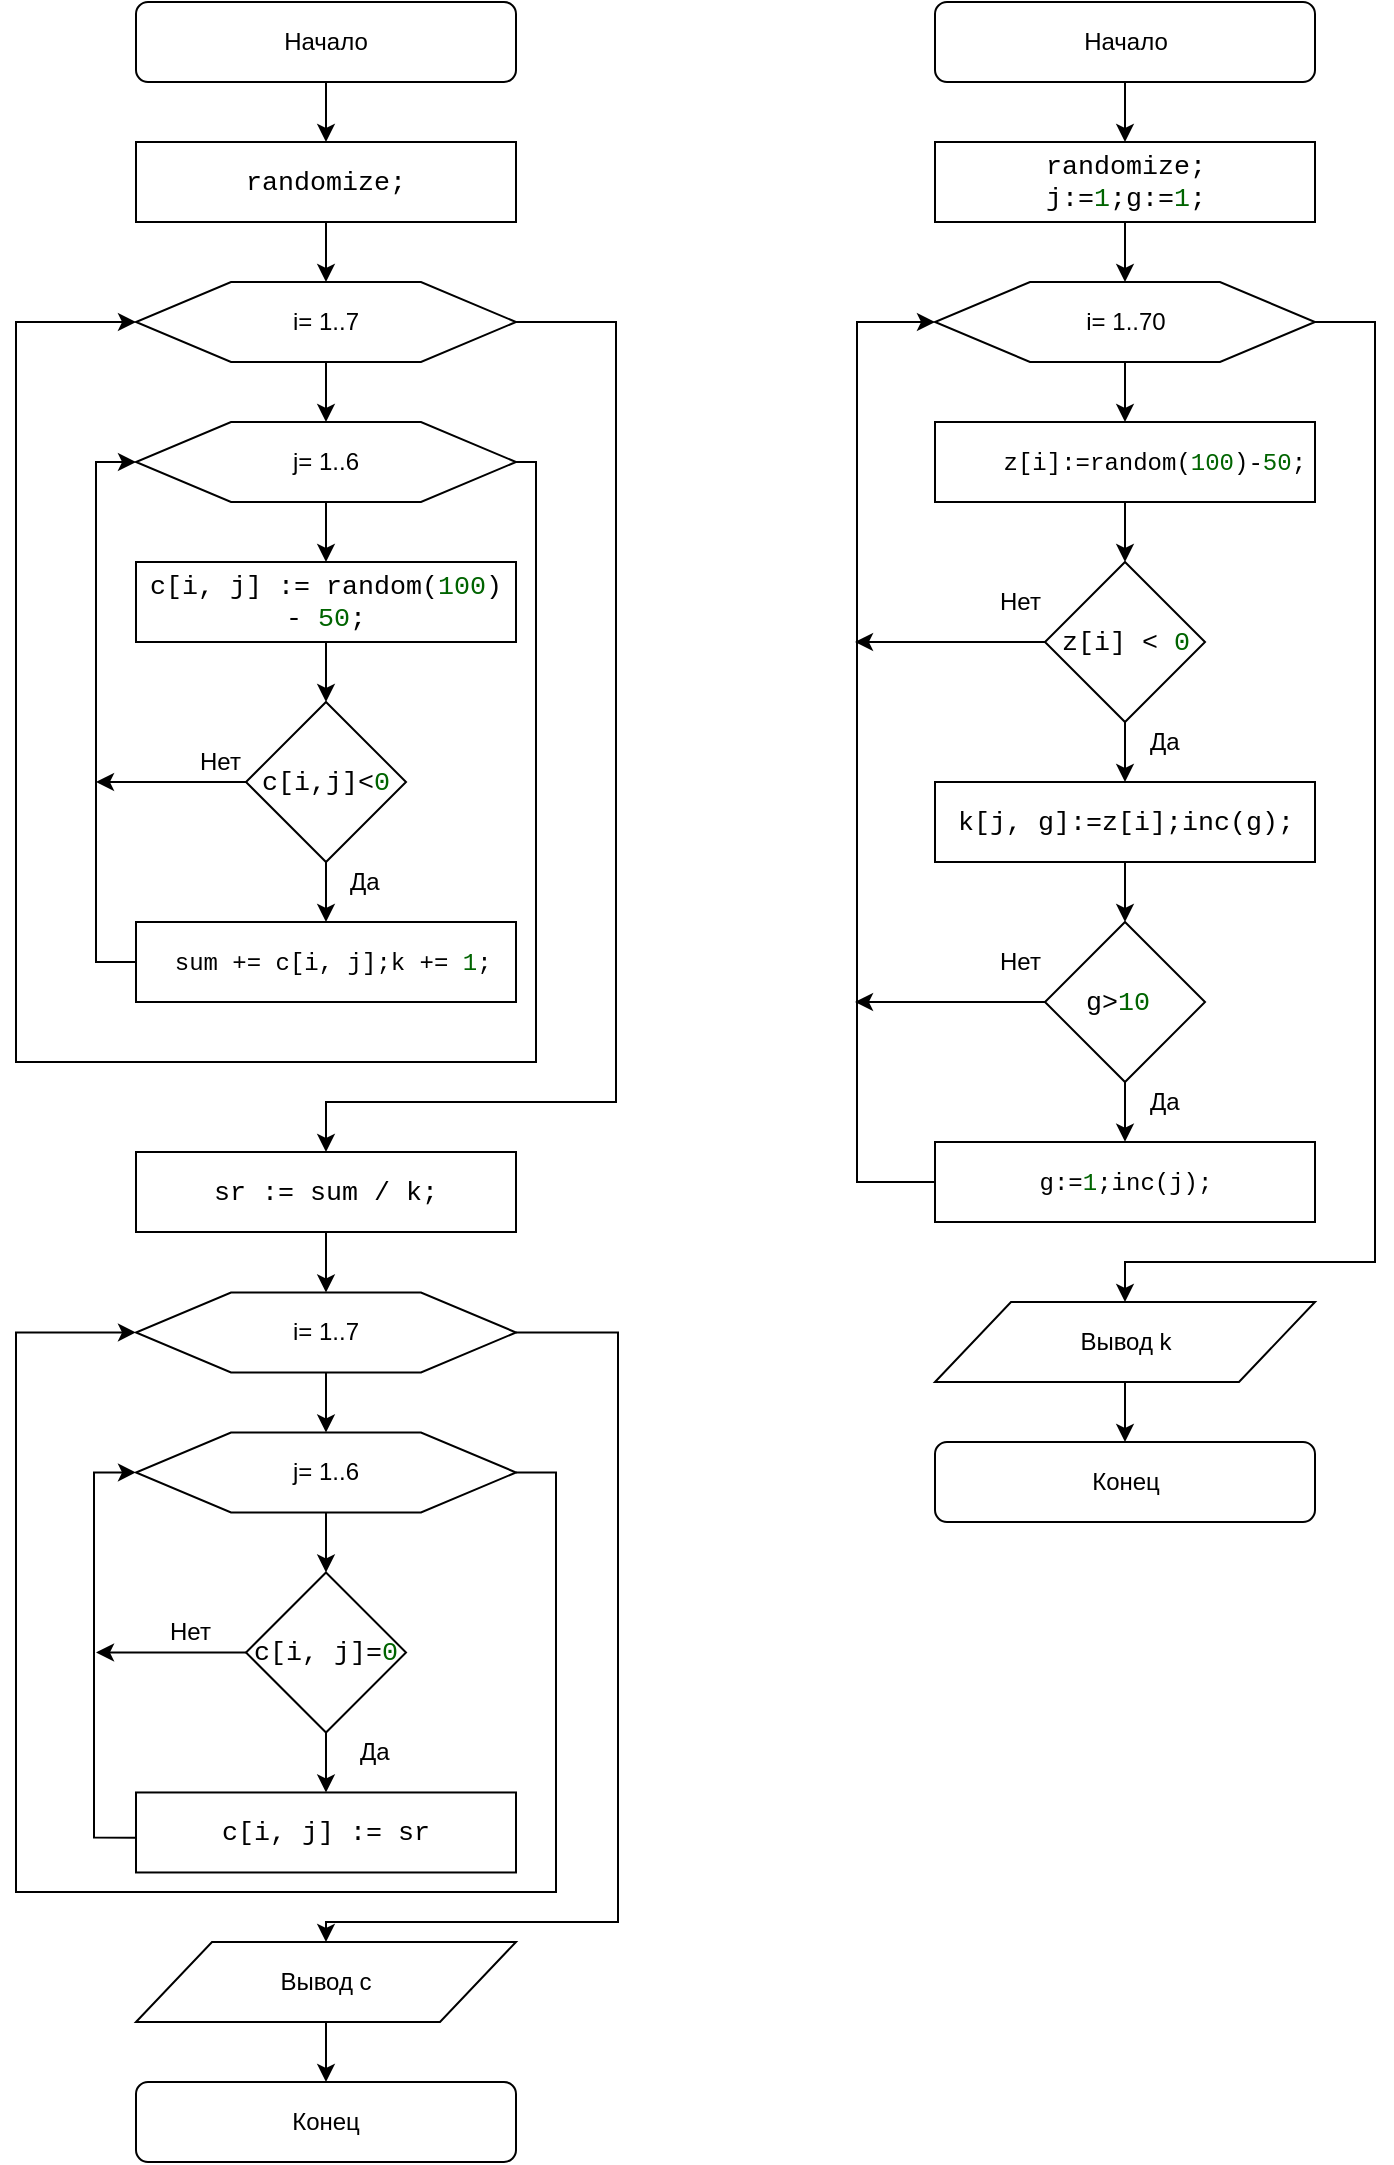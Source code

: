 <mxfile version="12.1.3" type="device" pages="1"><diagram id="Bk7Ez1AugvzQcxaB3TqJ" name="a"><mxGraphModel dx="539" dy="482" grid="1" gridSize="10" guides="1" tooltips="1" connect="1" arrows="1" fold="1" page="1" pageScale="1" pageWidth="826" pageHeight="1169" math="0" shadow="0"><root><mxCell id="0"/><mxCell id="1" parent="0"/><mxCell id="NSWt6Z_0-18bT1-NpIbH-11" style="edgeStyle=orthogonalEdgeStyle;rounded=0;orthogonalLoop=1;jettySize=auto;html=1;" edge="1" parent="1" source="NSWt6Z_0-18bT1-NpIbH-1" target="NSWt6Z_0-18bT1-NpIbH-2"><mxGeometry relative="1" as="geometry"/></mxCell><mxCell id="NSWt6Z_0-18bT1-NpIbH-1" value="Начало" style="rounded=1;whiteSpace=wrap;html=1;" vertex="1" parent="1"><mxGeometry x="130" y="40" width="190" height="40" as="geometry"/></mxCell><mxCell id="NSWt6Z_0-18bT1-NpIbH-12" style="edgeStyle=orthogonalEdgeStyle;rounded=0;orthogonalLoop=1;jettySize=auto;html=1;entryX=0.5;entryY=0;entryDx=0;entryDy=0;" edge="1" parent="1" source="NSWt6Z_0-18bT1-NpIbH-2" target="NSWt6Z_0-18bT1-NpIbH-4"><mxGeometry relative="1" as="geometry"/></mxCell><mxCell id="NSWt6Z_0-18bT1-NpIbH-2" value="&lt;span lang=&quot;EN-US&quot; style=&quot;font-size: 10pt ; font-family: &amp;#34;courier new&amp;#34;&quot;&gt;randomize;&lt;/span&gt;" style="rounded=0;whiteSpace=wrap;html=1;" vertex="1" parent="1"><mxGeometry x="130" y="110" width="190" height="40" as="geometry"/></mxCell><mxCell id="NSWt6Z_0-18bT1-NpIbH-21" style="edgeStyle=orthogonalEdgeStyle;rounded=0;orthogonalLoop=1;jettySize=auto;html=1;entryX=0.5;entryY=0;entryDx=0;entryDy=0;" edge="1" parent="1" source="NSWt6Z_0-18bT1-NpIbH-4" target="NSWt6Z_0-18bT1-NpIbH-20"><mxGeometry relative="1" as="geometry"><Array as="points"><mxPoint x="370" y="200"/><mxPoint x="370" y="590"/><mxPoint x="225" y="590"/><mxPoint x="225" y="615"/></Array></mxGeometry></mxCell><mxCell id="Q_ixGX9vYAovzWxMibRQ-3" style="edgeStyle=orthogonalEdgeStyle;rounded=0;orthogonalLoop=1;jettySize=auto;html=1;" edge="1" parent="1" source="NSWt6Z_0-18bT1-NpIbH-4" target="NSWt6Z_0-18bT1-NpIbH-5"><mxGeometry relative="1" as="geometry"/></mxCell><mxCell id="NSWt6Z_0-18bT1-NpIbH-4" value="i= 1..7" style="shape=hexagon;perimeter=hexagonPerimeter2;whiteSpace=wrap;html=1;" vertex="1" parent="1"><mxGeometry x="130" y="180" width="190" height="40" as="geometry"/></mxCell><mxCell id="NSWt6Z_0-18bT1-NpIbH-10" style="edgeStyle=orthogonalEdgeStyle;rounded=0;orthogonalLoop=1;jettySize=auto;html=1;entryX=0;entryY=0.5;entryDx=0;entryDy=0;" edge="1" parent="1" source="NSWt6Z_0-18bT1-NpIbH-5" target="NSWt6Z_0-18bT1-NpIbH-4"><mxGeometry relative="1" as="geometry"><Array as="points"><mxPoint x="330" y="270"/><mxPoint x="330" y="570"/><mxPoint x="70" y="570"/><mxPoint x="70" y="200"/></Array></mxGeometry></mxCell><mxCell id="NSWt6Z_0-18bT1-NpIbH-19" style="edgeStyle=orthogonalEdgeStyle;rounded=0;orthogonalLoop=1;jettySize=auto;html=1;" edge="1" parent="1" source="NSWt6Z_0-18bT1-NpIbH-5" target="NSWt6Z_0-18bT1-NpIbH-7"><mxGeometry relative="1" as="geometry"/></mxCell><mxCell id="NSWt6Z_0-18bT1-NpIbH-5" value="j= 1..6" style="shape=hexagon;perimeter=hexagonPerimeter2;whiteSpace=wrap;html=1;" vertex="1" parent="1"><mxGeometry x="130" y="250" width="190" height="40" as="geometry"/></mxCell><mxCell id="NSWt6Z_0-18bT1-NpIbH-18" style="edgeStyle=orthogonalEdgeStyle;rounded=0;orthogonalLoop=1;jettySize=auto;html=1;" edge="1" parent="1" source="NSWt6Z_0-18bT1-NpIbH-7" target="NSWt6Z_0-18bT1-NpIbH-8"><mxGeometry relative="1" as="geometry"/></mxCell><mxCell id="NSWt6Z_0-18bT1-NpIbH-7" value="&lt;span lang=&quot;EN-US&quot; style=&quot;font-size: 10pt ; font-family: &amp;#34;courier new&amp;#34;&quot;&gt;c[i, j] := random(&lt;/span&gt;&lt;span lang=&quot;EN-US&quot; style=&quot;font-size: 10.0pt ; font-family: &amp;#34;courier new&amp;#34; ; color: darkgreen&quot;&gt;100&lt;/span&gt;&lt;span lang=&quot;EN-US&quot; style=&quot;font-size: 10pt ; font-family: &amp;#34;courier new&amp;#34;&quot;&gt;) - &lt;/span&gt;&lt;span lang=&quot;EN-US&quot; style=&quot;font-size: 10.0pt ; font-family: &amp;#34;courier new&amp;#34; ; color: darkgreen&quot;&gt;50&lt;/span&gt;&lt;span lang=&quot;EN-US&quot; style=&quot;font-size: 10pt ; font-family: &amp;#34;courier new&amp;#34;&quot;&gt;;&lt;/span&gt;" style="rounded=0;whiteSpace=wrap;html=1;" vertex="1" parent="1"><mxGeometry x="130" y="320" width="190" height="40" as="geometry"/></mxCell><mxCell id="NSWt6Z_0-18bT1-NpIbH-13" style="edgeStyle=orthogonalEdgeStyle;rounded=0;orthogonalLoop=1;jettySize=auto;html=1;entryX=0.5;entryY=0;entryDx=0;entryDy=0;" edge="1" parent="1" source="NSWt6Z_0-18bT1-NpIbH-8" target="NSWt6Z_0-18bT1-NpIbH-9"><mxGeometry relative="1" as="geometry"/></mxCell><mxCell id="NSWt6Z_0-18bT1-NpIbH-16" style="edgeStyle=orthogonalEdgeStyle;rounded=0;orthogonalLoop=1;jettySize=auto;html=1;" edge="1" parent="1" source="NSWt6Z_0-18bT1-NpIbH-8"><mxGeometry relative="1" as="geometry"><mxPoint x="110" y="430.0" as="targetPoint"/></mxGeometry></mxCell><mxCell id="NSWt6Z_0-18bT1-NpIbH-8" value="&lt;span lang=&quot;EN-US&quot; style=&quot;font-size: 10pt ; font-family: &amp;#34;courier new&amp;#34;&quot;&gt;c[i,j]&amp;lt;&lt;/span&gt;&lt;span lang=&quot;EN-US&quot; style=&quot;font-size: 10.0pt ; font-family: &amp;#34;courier new&amp;#34; ; color: darkgreen&quot;&gt;0&lt;/span&gt;" style="rhombus;whiteSpace=wrap;html=1;" vertex="1" parent="1"><mxGeometry x="185" y="390" width="80" height="80" as="geometry"/></mxCell><mxCell id="NSWt6Z_0-18bT1-NpIbH-14" style="edgeStyle=orthogonalEdgeStyle;rounded=0;orthogonalLoop=1;jettySize=auto;html=1;entryX=0;entryY=0.5;entryDx=0;entryDy=0;" edge="1" parent="1" source="NSWt6Z_0-18bT1-NpIbH-9" target="NSWt6Z_0-18bT1-NpIbH-5"><mxGeometry relative="1" as="geometry"><Array as="points"><mxPoint x="110" y="520"/><mxPoint x="110" y="270"/></Array></mxGeometry></mxCell><mxCell id="NSWt6Z_0-18bT1-NpIbH-9" value="&lt;p class=&quot;MsoNormal&quot;&gt;&lt;b&gt;&lt;span style=&quot;font-family: &amp;#34;courier new&amp;#34;&quot;&gt;&amp;nbsp;&lt;/span&gt;&lt;/b&gt;&lt;span lang=&quot;EN-US&quot; style=&quot;font-family: &amp;#34;courier new&amp;#34;&quot;&gt;sum += c[i, j];&lt;/span&gt;&lt;span lang=&quot;EN-US&quot; style=&quot;font-family: &amp;#34;courier new&amp;#34;&quot;&gt;k += &lt;/span&gt;&lt;span lang=&quot;EN-US&quot; style=&quot;font-family: &amp;#34;courier new&amp;#34; ; color: darkgreen&quot;&gt;1&lt;/span&gt;&lt;span lang=&quot;EN-US&quot; style=&quot;font-family: &amp;#34;courier new&amp;#34;&quot;&gt;;&lt;/span&gt;&lt;/p&gt;" style="rounded=0;whiteSpace=wrap;html=1;" vertex="1" parent="1"><mxGeometry x="130" y="500" width="190" height="40" as="geometry"/></mxCell><mxCell id="NSWt6Z_0-18bT1-NpIbH-15" value="Да" style="text;html=1;resizable=0;points=[];autosize=1;align=left;verticalAlign=top;spacingTop=-4;" vertex="1" parent="1"><mxGeometry x="235" y="470" width="30" height="20" as="geometry"/></mxCell><mxCell id="NSWt6Z_0-18bT1-NpIbH-17" value="Нет" style="text;html=1;resizable=0;points=[];autosize=1;align=left;verticalAlign=top;spacingTop=-4;" vertex="1" parent="1"><mxGeometry x="160" y="410" width="40" height="20" as="geometry"/></mxCell><mxCell id="NSWt6Z_0-18bT1-NpIbH-41" style="edgeStyle=orthogonalEdgeStyle;rounded=0;orthogonalLoop=1;jettySize=auto;html=1;" edge="1" parent="1" source="NSWt6Z_0-18bT1-NpIbH-20" target="NSWt6Z_0-18bT1-NpIbH-22"><mxGeometry relative="1" as="geometry"/></mxCell><mxCell id="NSWt6Z_0-18bT1-NpIbH-20" value="&lt;span lang=&quot;EN-US&quot; style=&quot;font-size: 10pt ; font-family: &amp;#34;courier new&amp;#34;&quot;&gt;sr := sum / k;&lt;/span&gt;" style="rounded=0;whiteSpace=wrap;html=1;" vertex="1" parent="1"><mxGeometry x="130" y="615" width="190" height="40" as="geometry"/></mxCell><mxCell id="NSWt6Z_0-18bT1-NpIbH-40" style="edgeStyle=orthogonalEdgeStyle;rounded=0;orthogonalLoop=1;jettySize=auto;html=1;" edge="1" parent="1" source="NSWt6Z_0-18bT1-NpIbH-22" target="NSWt6Z_0-18bT1-NpIbH-25"><mxGeometry relative="1" as="geometry"/></mxCell><mxCell id="NSWt6Z_0-18bT1-NpIbH-43" style="edgeStyle=orthogonalEdgeStyle;rounded=0;orthogonalLoop=1;jettySize=auto;html=1;entryX=0.5;entryY=0;entryDx=0;entryDy=0;" edge="1" parent="1" source="NSWt6Z_0-18bT1-NpIbH-22" target="Q_ixGX9vYAovzWxMibRQ-1"><mxGeometry relative="1" as="geometry"><Array as="points"><mxPoint x="371" y="705"/><mxPoint x="371" y="1000"/><mxPoint x="225" y="1000"/></Array></mxGeometry></mxCell><mxCell id="NSWt6Z_0-18bT1-NpIbH-22" value="i= 1..7" style="shape=hexagon;perimeter=hexagonPerimeter2;whiteSpace=wrap;html=1;" vertex="1" parent="1"><mxGeometry x="130" y="685.235" width="190" height="40" as="geometry"/></mxCell><mxCell id="NSWt6Z_0-18bT1-NpIbH-23" style="edgeStyle=orthogonalEdgeStyle;rounded=0;orthogonalLoop=1;jettySize=auto;html=1;entryX=0;entryY=0.5;entryDx=0;entryDy=0;exitX=1;exitY=0.5;exitDx=0;exitDy=0;" edge="1" source="NSWt6Z_0-18bT1-NpIbH-25" target="NSWt6Z_0-18bT1-NpIbH-22" parent="1"><mxGeometry relative="1" as="geometry"><Array as="points"><mxPoint x="340" y="775"/><mxPoint x="340" y="985"/><mxPoint x="70" y="985"/><mxPoint x="70" y="705"/></Array></mxGeometry></mxCell><mxCell id="NSWt6Z_0-18bT1-NpIbH-37" style="edgeStyle=orthogonalEdgeStyle;rounded=0;orthogonalLoop=1;jettySize=auto;html=1;entryX=0.5;entryY=0;entryDx=0;entryDy=0;" edge="1" parent="1" source="NSWt6Z_0-18bT1-NpIbH-25" target="NSWt6Z_0-18bT1-NpIbH-30"><mxGeometry relative="1" as="geometry"/></mxCell><mxCell id="NSWt6Z_0-18bT1-NpIbH-25" value="j= 1..6" style="shape=hexagon;perimeter=hexagonPerimeter2;whiteSpace=wrap;html=1;" vertex="1" parent="1"><mxGeometry x="130" y="755.235" width="190" height="40" as="geometry"/></mxCell><mxCell id="NSWt6Z_0-18bT1-NpIbH-38" style="edgeStyle=orthogonalEdgeStyle;rounded=0;orthogonalLoop=1;jettySize=auto;html=1;entryX=0.5;entryY=0;entryDx=0;entryDy=0;" edge="1" parent="1" source="NSWt6Z_0-18bT1-NpIbH-30" target="NSWt6Z_0-18bT1-NpIbH-32"><mxGeometry relative="1" as="geometry"/></mxCell><mxCell id="NSWt6Z_0-18bT1-NpIbH-39" style="edgeStyle=orthogonalEdgeStyle;rounded=0;orthogonalLoop=1;jettySize=auto;html=1;" edge="1" parent="1" source="NSWt6Z_0-18bT1-NpIbH-30"><mxGeometry relative="1" as="geometry"><mxPoint x="110" y="865.235" as="targetPoint"/></mxGeometry></mxCell><mxCell id="NSWt6Z_0-18bT1-NpIbH-30" value="&lt;span lang=&quot;EN-US&quot; style=&quot;font-size: 10pt ; font-family: &amp;#34;courier new&amp;#34;&quot;&gt;c[i, j]=&lt;/span&gt;&lt;span lang=&quot;EN-US&quot; style=&quot;font-size: 10.0pt ; font-family: &amp;#34;courier new&amp;#34; ; color: darkgreen&quot;&gt;0&lt;/span&gt;" style="rhombus;whiteSpace=wrap;html=1;" vertex="1" parent="1"><mxGeometry x="185" y="825.235" width="80" height="80" as="geometry"/></mxCell><mxCell id="NSWt6Z_0-18bT1-NpIbH-31" style="edgeStyle=orthogonalEdgeStyle;rounded=0;orthogonalLoop=1;jettySize=auto;html=1;entryX=0;entryY=0.5;entryDx=0;entryDy=0;" edge="1" target="NSWt6Z_0-18bT1-NpIbH-25" parent="1"><mxGeometry relative="1" as="geometry"><mxPoint x="130" y="957.833" as="sourcePoint"/><mxPoint x="120" y="785" as="targetPoint"/><Array as="points"><mxPoint x="109" y="958"/><mxPoint x="109" y="775"/></Array></mxGeometry></mxCell><mxCell id="NSWt6Z_0-18bT1-NpIbH-32" value="&lt;p class=&quot;MsoNormal&quot;&gt;&lt;span lang=&quot;EN-US&quot; style=&quot;font-size: 10pt ; font-family: &amp;#34;courier new&amp;#34;&quot;&gt;c[i, j] := sr&lt;/span&gt;&lt;br&gt;&lt;/p&gt;" style="rounded=0;whiteSpace=wrap;html=1;" vertex="1" parent="1"><mxGeometry x="130" y="935.235" width="190" height="40" as="geometry"/></mxCell><mxCell id="NSWt6Z_0-18bT1-NpIbH-33" value="Да" style="text;html=1;resizable=0;points=[];autosize=1;align=left;verticalAlign=top;spacingTop=-4;" vertex="1" parent="1"><mxGeometry x="240" y="905.235" width="30" height="20" as="geometry"/></mxCell><mxCell id="NSWt6Z_0-18bT1-NpIbH-34" value="Нет" style="text;html=1;resizable=0;points=[];autosize=1;align=left;verticalAlign=top;spacingTop=-4;" vertex="1" parent="1"><mxGeometry x="145" y="845.235" width="40" height="20" as="geometry"/></mxCell><mxCell id="NSWt6Z_0-18bT1-NpIbH-42" value="Конец" style="rounded=1;whiteSpace=wrap;html=1;" vertex="1" parent="1"><mxGeometry x="130" y="1080" width="190" height="40" as="geometry"/></mxCell><mxCell id="NSWt6Z_0-18bT1-NpIbH-54" style="edgeStyle=orthogonalEdgeStyle;rounded=0;orthogonalLoop=1;jettySize=auto;html=1;" edge="1" parent="1" source="NSWt6Z_0-18bT1-NpIbH-44" target="NSWt6Z_0-18bT1-NpIbH-45"><mxGeometry relative="1" as="geometry"/></mxCell><mxCell id="NSWt6Z_0-18bT1-NpIbH-44" value="Начало" style="rounded=1;whiteSpace=wrap;html=1;" vertex="1" parent="1"><mxGeometry x="529.5" y="40" width="190" height="40" as="geometry"/></mxCell><mxCell id="NSWt6Z_0-18bT1-NpIbH-55" style="edgeStyle=orthogonalEdgeStyle;rounded=0;orthogonalLoop=1;jettySize=auto;html=1;" edge="1" parent="1" source="NSWt6Z_0-18bT1-NpIbH-45" target="NSWt6Z_0-18bT1-NpIbH-46"><mxGeometry relative="1" as="geometry"/></mxCell><mxCell id="NSWt6Z_0-18bT1-NpIbH-45" value="&lt;span lang=&quot;EN-US&quot; style=&quot;font-size: 10pt ; font-family: &amp;#34;courier new&amp;#34;&quot;&gt;randomize;&lt;br&gt;&lt;span lang=&quot;EN-US&quot; style=&quot;font-size: 10pt ; font-family: &amp;#34;courier new&amp;#34;&quot;&gt;j:=&lt;/span&gt;&lt;span lang=&quot;EN-US&quot; style=&quot;font-size: 10.0pt ; font-family: &amp;#34;courier new&amp;#34; ; color: darkgreen&quot;&gt;1&lt;/span&gt;&lt;span lang=&quot;EN-US&quot; style=&quot;font-size: 10pt ; font-family: &amp;#34;courier new&amp;#34;&quot;&gt;;g:=&lt;/span&gt;&lt;span lang=&quot;EN-US&quot; style=&quot;font-size: 10.0pt ; font-family: &amp;#34;courier new&amp;#34; ; color: darkgreen&quot;&gt;1&lt;/span&gt;&lt;span lang=&quot;EN-US&quot; style=&quot;font-size: 10pt ; font-family: &amp;#34;courier new&amp;#34;&quot;&gt;;&lt;/span&gt;&lt;br&gt;&lt;/span&gt;" style="rounded=0;whiteSpace=wrap;html=1;" vertex="1" parent="1"><mxGeometry x="529.5" y="110" width="190" height="40" as="geometry"/></mxCell><mxCell id="NSWt6Z_0-18bT1-NpIbH-56" style="edgeStyle=orthogonalEdgeStyle;rounded=0;orthogonalLoop=1;jettySize=auto;html=1;" edge="1" parent="1" source="NSWt6Z_0-18bT1-NpIbH-46" target="NSWt6Z_0-18bT1-NpIbH-53"><mxGeometry relative="1" as="geometry"/></mxCell><mxCell id="NSWt6Z_0-18bT1-NpIbH-68" style="edgeStyle=orthogonalEdgeStyle;rounded=0;orthogonalLoop=1;jettySize=auto;html=1;entryX=0.5;entryY=0;entryDx=0;entryDy=0;" edge="1" parent="1" source="NSWt6Z_0-18bT1-NpIbH-46" target="NSWt6Z_0-18bT1-NpIbH-69"><mxGeometry relative="1" as="geometry"><mxPoint x="759.5" y="701.429" as="targetPoint"/><Array as="points"><mxPoint x="749.5" y="200"/><mxPoint x="749.5" y="670"/><mxPoint x="624.5" y="670"/></Array></mxGeometry></mxCell><mxCell id="NSWt6Z_0-18bT1-NpIbH-46" value="i= 1..70" style="shape=hexagon;perimeter=hexagonPerimeter2;whiteSpace=wrap;html=1;" vertex="1" parent="1"><mxGeometry x="529.5" y="180" width="190" height="40" as="geometry"/></mxCell><mxCell id="NSWt6Z_0-18bT1-NpIbH-47" value="&lt;span lang=&quot;EN-US&quot; style=&quot;font-size: 10pt ; font-family: &amp;#34;courier new&amp;#34;&quot;&gt;z[i] &amp;lt; &lt;/span&gt;&lt;span lang=&quot;EN-US&quot; style=&quot;font-size: 10.0pt ; font-family: &amp;#34;courier new&amp;#34; ; color: darkgreen&quot;&gt;0&lt;/span&gt;" style="rhombus;whiteSpace=wrap;html=1;" vertex="1" parent="1"><mxGeometry x="584.5" y="320" width="80" height="80" as="geometry"/></mxCell><mxCell id="NSWt6Z_0-18bT1-NpIbH-65" style="edgeStyle=orthogonalEdgeStyle;rounded=0;orthogonalLoop=1;jettySize=auto;html=1;" edge="1" parent="1" source="NSWt6Z_0-18bT1-NpIbH-48" target="NSWt6Z_0-18bT1-NpIbH-62"><mxGeometry relative="1" as="geometry"/></mxCell><mxCell id="NSWt6Z_0-18bT1-NpIbH-48" value="&lt;p class=&quot;MsoNormal&quot;&gt;&lt;span lang=&quot;EN-US&quot; style=&quot;font-size: 10pt ; font-family: &amp;#34;courier new&amp;#34;&quot;&gt;k[j, g]:=z[i];&lt;/span&gt;&lt;span style=&quot;font-family: &amp;#34;courier new&amp;#34; ; font-size: 10pt&quot;&gt;inc(g);&lt;/span&gt;&lt;/p&gt;" style="rounded=0;whiteSpace=wrap;html=1;" vertex="1" parent="1"><mxGeometry x="529.5" y="430" width="190" height="40" as="geometry"/></mxCell><mxCell id="NSWt6Z_0-18bT1-NpIbH-49" style="edgeStyle=orthogonalEdgeStyle;rounded=0;orthogonalLoop=1;jettySize=auto;html=1;" edge="1" source="NSWt6Z_0-18bT1-NpIbH-47" parent="1"><mxGeometry relative="1" as="geometry"><mxPoint x="489.5" y="360" as="targetPoint"/><Array as="points"><mxPoint x="509.5" y="360"/></Array></mxGeometry></mxCell><mxCell id="NSWt6Z_0-18bT1-NpIbH-50" style="edgeStyle=orthogonalEdgeStyle;rounded=0;orthogonalLoop=1;jettySize=auto;html=1;entryX=0.5;entryY=0;entryDx=0;entryDy=0;" edge="1" source="NSWt6Z_0-18bT1-NpIbH-47" target="NSWt6Z_0-18bT1-NpIbH-48" parent="1"><mxGeometry relative="1" as="geometry"/></mxCell><mxCell id="NSWt6Z_0-18bT1-NpIbH-51" value="Да" style="text;html=1;resizable=0;points=[];autosize=1;align=left;verticalAlign=top;spacingTop=-4;" vertex="1" parent="1"><mxGeometry x="634.5" y="400" width="30" height="20" as="geometry"/></mxCell><mxCell id="NSWt6Z_0-18bT1-NpIbH-52" value="Нет" style="text;html=1;resizable=0;points=[];autosize=1;align=left;verticalAlign=top;spacingTop=-4;" vertex="1" parent="1"><mxGeometry x="559.5" y="330" width="40" height="20" as="geometry"/></mxCell><mxCell id="NSWt6Z_0-18bT1-NpIbH-57" style="edgeStyle=orthogonalEdgeStyle;rounded=0;orthogonalLoop=1;jettySize=auto;html=1;" edge="1" parent="1" source="NSWt6Z_0-18bT1-NpIbH-53" target="NSWt6Z_0-18bT1-NpIbH-47"><mxGeometry relative="1" as="geometry"/></mxCell><mxCell id="NSWt6Z_0-18bT1-NpIbH-53" value="&lt;p class=&quot;MsoNormal&quot;&gt;&lt;b&gt;&lt;span lang=&quot;EN-US&quot; style=&quot;font-family: &amp;#34;courier new&amp;#34;&quot;&gt;&amp;nbsp; &amp;nbsp;&amp;nbsp;&lt;/span&gt;&lt;/b&gt;&lt;span lang=&quot;EN-US&quot; style=&quot;font-family: &amp;#34;courier new&amp;#34;&quot;&gt;z[i]:=random(&lt;/span&gt;&lt;span lang=&quot;EN-US&quot; style=&quot;font-family: &amp;#34;courier new&amp;#34; ; color: darkgreen&quot;&gt;100&lt;/span&gt;&lt;span lang=&quot;EN-US&quot; style=&quot;font-family: &amp;#34;courier new&amp;#34;&quot;&gt;)-&lt;/span&gt;&lt;span lang=&quot;EN-US&quot; style=&quot;font-family: &amp;#34;courier new&amp;#34; ; color: darkgreen&quot;&gt;50&lt;/span&gt;&lt;span lang=&quot;EN-US&quot; style=&quot;font-family: &amp;#34;courier new&amp;#34;&quot;&gt;;&lt;/span&gt;&lt;/p&gt;" style="rounded=0;whiteSpace=wrap;html=1;" vertex="1" parent="1"><mxGeometry x="529.5" y="250" width="190" height="40" as="geometry"/></mxCell><mxCell id="NSWt6Z_0-18bT1-NpIbH-60" style="edgeStyle=orthogonalEdgeStyle;rounded=0;orthogonalLoop=1;jettySize=auto;html=1;" edge="1" source="NSWt6Z_0-18bT1-NpIbH-62" parent="1"><mxGeometry relative="1" as="geometry"><mxPoint x="489.5" y="540" as="targetPoint"/><Array as="points"><mxPoint x="509.5" y="540"/></Array></mxGeometry></mxCell><mxCell id="NSWt6Z_0-18bT1-NpIbH-61" value="Нет" style="text;html=1;resizable=0;points=[];autosize=1;align=left;verticalAlign=top;spacingTop=-4;" vertex="1" parent="1"><mxGeometry x="559.5" y="510" width="40" height="20" as="geometry"/></mxCell><mxCell id="NSWt6Z_0-18bT1-NpIbH-62" value="&lt;span lang=&quot;EN-US&quot; style=&quot;font-size: 10pt ; font-family: &amp;#34;courier new&amp;#34;&quot;&gt;g&amp;gt;&lt;/span&gt;&lt;span lang=&quot;EN-US&quot; style=&quot;font-size: 10.0pt ; font-family: &amp;#34;courier new&amp;#34; ; color: darkgreen&quot;&gt;10&amp;nbsp;&lt;/span&gt;" style="rhombus;whiteSpace=wrap;html=1;" vertex="1" parent="1"><mxGeometry x="584.5" y="500" width="80" height="80" as="geometry"/></mxCell><mxCell id="NSWt6Z_0-18bT1-NpIbH-63" value="Да" style="text;html=1;resizable=0;points=[];autosize=1;align=left;verticalAlign=top;spacingTop=-4;" vertex="1" parent="1"><mxGeometry x="634.5" y="580" width="30" height="20" as="geometry"/></mxCell><mxCell id="NSWt6Z_0-18bT1-NpIbH-64" style="edgeStyle=orthogonalEdgeStyle;rounded=0;orthogonalLoop=1;jettySize=auto;html=1;entryX=0.5;entryY=0;entryDx=0;entryDy=0;" edge="1" source="NSWt6Z_0-18bT1-NpIbH-62" parent="1"><mxGeometry relative="1" as="geometry"><mxPoint x="624.5" y="609.857" as="targetPoint"/></mxGeometry></mxCell><mxCell id="NSWt6Z_0-18bT1-NpIbH-67" style="edgeStyle=orthogonalEdgeStyle;rounded=0;orthogonalLoop=1;jettySize=auto;html=1;entryX=0;entryY=0.5;entryDx=0;entryDy=0;" edge="1" parent="1" source="NSWt6Z_0-18bT1-NpIbH-66" target="NSWt6Z_0-18bT1-NpIbH-46"><mxGeometry relative="1" as="geometry"><Array as="points"><mxPoint x="490.5" y="630"/><mxPoint x="490.5" y="200"/></Array></mxGeometry></mxCell><mxCell id="NSWt6Z_0-18bT1-NpIbH-66" value="&lt;p class=&quot;MsoNormal&quot;&gt;&lt;span lang=&quot;EN-US&quot; style=&quot;font-family: &amp;#34;courier new&amp;#34;&quot;&gt;g:=&lt;/span&gt;&lt;span lang=&quot;EN-US&quot; style=&quot;font-family: &amp;#34;courier new&amp;#34; ; color: darkgreen&quot;&gt;1&lt;/span&gt;&lt;span lang=&quot;EN-US&quot; style=&quot;font-family: &amp;#34;courier new&amp;#34;&quot;&gt;;&lt;/span&gt;&lt;span style=&quot;font-family: &amp;#34;courier new&amp;#34;&quot;&gt;inc(j);&lt;/span&gt;&lt;/p&gt;" style="rounded=0;whiteSpace=wrap;html=1;" vertex="1" parent="1"><mxGeometry x="529.5" y="610" width="190" height="40" as="geometry"/></mxCell><mxCell id="NSWt6Z_0-18bT1-NpIbH-71" style="edgeStyle=orthogonalEdgeStyle;rounded=0;orthogonalLoop=1;jettySize=auto;html=1;" edge="1" parent="1" source="NSWt6Z_0-18bT1-NpIbH-69" target="NSWt6Z_0-18bT1-NpIbH-70"><mxGeometry relative="1" as="geometry"/></mxCell><mxCell id="NSWt6Z_0-18bT1-NpIbH-69" value="Вывод k" style="shape=parallelogram;perimeter=parallelogramPerimeter;whiteSpace=wrap;html=1;" vertex="1" parent="1"><mxGeometry x="529.5" y="690" width="190" height="40" as="geometry"/></mxCell><mxCell id="NSWt6Z_0-18bT1-NpIbH-70" value="Конец" style="rounded=1;whiteSpace=wrap;html=1;" vertex="1" parent="1"><mxGeometry x="529.5" y="760" width="190" height="40" as="geometry"/></mxCell><mxCell id="Q_ixGX9vYAovzWxMibRQ-2" style="edgeStyle=orthogonalEdgeStyle;rounded=0;orthogonalLoop=1;jettySize=auto;html=1;" edge="1" parent="1" source="Q_ixGX9vYAovzWxMibRQ-1" target="NSWt6Z_0-18bT1-NpIbH-42"><mxGeometry relative="1" as="geometry"/></mxCell><mxCell id="Q_ixGX9vYAovzWxMibRQ-1" value="Вывод c" style="shape=parallelogram;perimeter=parallelogramPerimeter;whiteSpace=wrap;html=1;" vertex="1" parent="1"><mxGeometry x="130" y="1010" width="190" height="40" as="geometry"/></mxCell></root></mxGraphModel></diagram></mxfile>